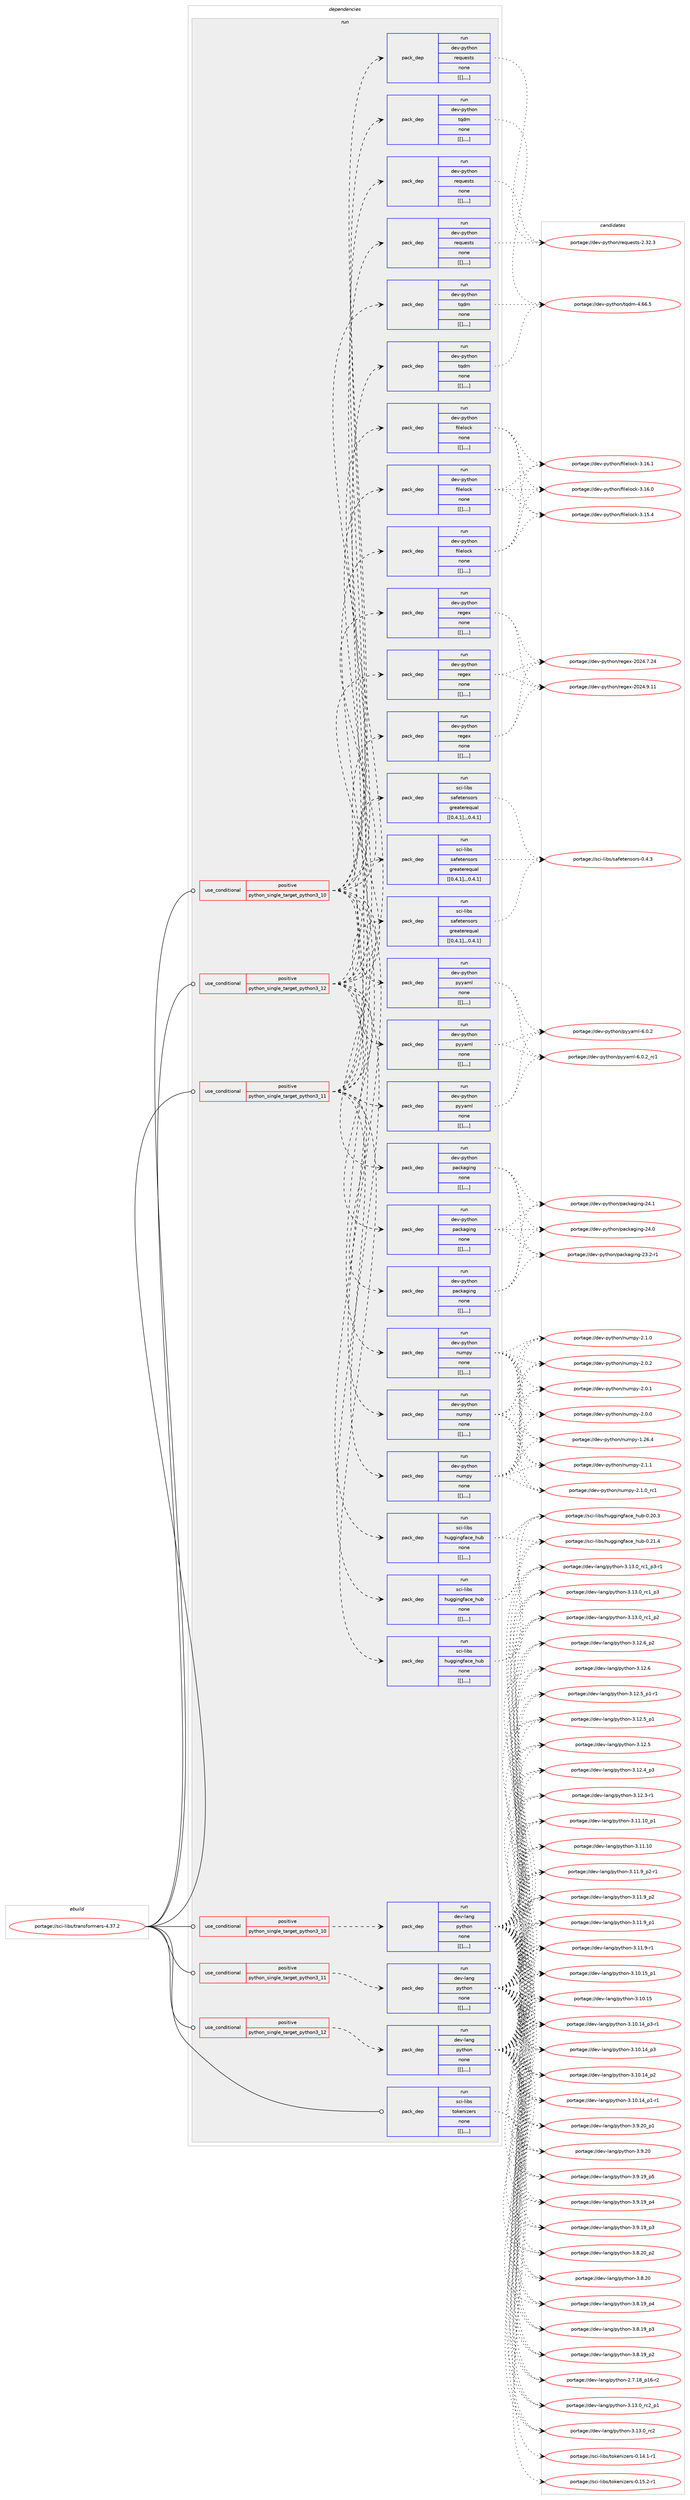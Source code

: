 digraph prolog {

# *************
# Graph options
# *************

newrank=true;
concentrate=true;
compound=true;
graph [rankdir=LR,fontname=Helvetica,fontsize=10,ranksep=1.5];#, ranksep=2.5, nodesep=0.2];
edge  [arrowhead=vee];
node  [fontname=Helvetica,fontsize=10];

# **********
# The ebuild
# **********

subgraph cluster_leftcol {
color=gray;
label=<<i>ebuild</i>>;
id [label="portage://sci-libs/transformers-4.37.2", color=red, width=4, href="../sci-libs/transformers-4.37.2.svg"];
}

# ****************
# The dependencies
# ****************

subgraph cluster_midcol {
color=gray;
label=<<i>dependencies</i>>;
subgraph cluster_compile {
fillcolor="#eeeeee";
style=filled;
label=<<i>compile</i>>;
}
subgraph cluster_compileandrun {
fillcolor="#eeeeee";
style=filled;
label=<<i>compile and run</i>>;
}
subgraph cluster_run {
fillcolor="#eeeeee";
style=filled;
label=<<i>run</i>>;
subgraph cond111284 {
dependency415852 [label=<<TABLE BORDER="0" CELLBORDER="1" CELLSPACING="0" CELLPADDING="4"><TR><TD ROWSPAN="3" CELLPADDING="10">use_conditional</TD></TR><TR><TD>positive</TD></TR><TR><TD>python_single_target_python3_10</TD></TR></TABLE>>, shape=none, color=red];
subgraph pack301675 {
dependency415853 [label=<<TABLE BORDER="0" CELLBORDER="1" CELLSPACING="0" CELLPADDING="4" WIDTH="220"><TR><TD ROWSPAN="6" CELLPADDING="30">pack_dep</TD></TR><TR><TD WIDTH="110">run</TD></TR><TR><TD>dev-lang</TD></TR><TR><TD>python</TD></TR><TR><TD>none</TD></TR><TR><TD>[[],,,,]</TD></TR></TABLE>>, shape=none, color=blue];
}
dependency415852:e -> dependency415853:w [weight=20,style="dashed",arrowhead="vee"];
}
id:e -> dependency415852:w [weight=20,style="solid",arrowhead="odot"];
subgraph cond111285 {
dependency415854 [label=<<TABLE BORDER="0" CELLBORDER="1" CELLSPACING="0" CELLPADDING="4"><TR><TD ROWSPAN="3" CELLPADDING="10">use_conditional</TD></TR><TR><TD>positive</TD></TR><TR><TD>python_single_target_python3_10</TD></TR></TABLE>>, shape=none, color=red];
subgraph pack301676 {
dependency415855 [label=<<TABLE BORDER="0" CELLBORDER="1" CELLSPACING="0" CELLPADDING="4" WIDTH="220"><TR><TD ROWSPAN="6" CELLPADDING="30">pack_dep</TD></TR><TR><TD WIDTH="110">run</TD></TR><TR><TD>dev-python</TD></TR><TR><TD>filelock</TD></TR><TR><TD>none</TD></TR><TR><TD>[[],,,,]</TD></TR></TABLE>>, shape=none, color=blue];
}
dependency415854:e -> dependency415855:w [weight=20,style="dashed",arrowhead="vee"];
subgraph pack301677 {
dependency415856 [label=<<TABLE BORDER="0" CELLBORDER="1" CELLSPACING="0" CELLPADDING="4" WIDTH="220"><TR><TD ROWSPAN="6" CELLPADDING="30">pack_dep</TD></TR><TR><TD WIDTH="110">run</TD></TR><TR><TD>dev-python</TD></TR><TR><TD>numpy</TD></TR><TR><TD>none</TD></TR><TR><TD>[[],,,,]</TD></TR></TABLE>>, shape=none, color=blue];
}
dependency415854:e -> dependency415856:w [weight=20,style="dashed",arrowhead="vee"];
subgraph pack301678 {
dependency415857 [label=<<TABLE BORDER="0" CELLBORDER="1" CELLSPACING="0" CELLPADDING="4" WIDTH="220"><TR><TD ROWSPAN="6" CELLPADDING="30">pack_dep</TD></TR><TR><TD WIDTH="110">run</TD></TR><TR><TD>dev-python</TD></TR><TR><TD>packaging</TD></TR><TR><TD>none</TD></TR><TR><TD>[[],,,,]</TD></TR></TABLE>>, shape=none, color=blue];
}
dependency415854:e -> dependency415857:w [weight=20,style="dashed",arrowhead="vee"];
subgraph pack301679 {
dependency415858 [label=<<TABLE BORDER="0" CELLBORDER="1" CELLSPACING="0" CELLPADDING="4" WIDTH="220"><TR><TD ROWSPAN="6" CELLPADDING="30">pack_dep</TD></TR><TR><TD WIDTH="110">run</TD></TR><TR><TD>dev-python</TD></TR><TR><TD>pyyaml</TD></TR><TR><TD>none</TD></TR><TR><TD>[[],,,,]</TD></TR></TABLE>>, shape=none, color=blue];
}
dependency415854:e -> dependency415858:w [weight=20,style="dashed",arrowhead="vee"];
subgraph pack301680 {
dependency415859 [label=<<TABLE BORDER="0" CELLBORDER="1" CELLSPACING="0" CELLPADDING="4" WIDTH="220"><TR><TD ROWSPAN="6" CELLPADDING="30">pack_dep</TD></TR><TR><TD WIDTH="110">run</TD></TR><TR><TD>dev-python</TD></TR><TR><TD>regex</TD></TR><TR><TD>none</TD></TR><TR><TD>[[],,,,]</TD></TR></TABLE>>, shape=none, color=blue];
}
dependency415854:e -> dependency415859:w [weight=20,style="dashed",arrowhead="vee"];
subgraph pack301681 {
dependency415860 [label=<<TABLE BORDER="0" CELLBORDER="1" CELLSPACING="0" CELLPADDING="4" WIDTH="220"><TR><TD ROWSPAN="6" CELLPADDING="30">pack_dep</TD></TR><TR><TD WIDTH="110">run</TD></TR><TR><TD>dev-python</TD></TR><TR><TD>requests</TD></TR><TR><TD>none</TD></TR><TR><TD>[[],,,,]</TD></TR></TABLE>>, shape=none, color=blue];
}
dependency415854:e -> dependency415860:w [weight=20,style="dashed",arrowhead="vee"];
subgraph pack301682 {
dependency415861 [label=<<TABLE BORDER="0" CELLBORDER="1" CELLSPACING="0" CELLPADDING="4" WIDTH="220"><TR><TD ROWSPAN="6" CELLPADDING="30">pack_dep</TD></TR><TR><TD WIDTH="110">run</TD></TR><TR><TD>dev-python</TD></TR><TR><TD>tqdm</TD></TR><TR><TD>none</TD></TR><TR><TD>[[],,,,]</TD></TR></TABLE>>, shape=none, color=blue];
}
dependency415854:e -> dependency415861:w [weight=20,style="dashed",arrowhead="vee"];
subgraph pack301683 {
dependency415862 [label=<<TABLE BORDER="0" CELLBORDER="1" CELLSPACING="0" CELLPADDING="4" WIDTH="220"><TR><TD ROWSPAN="6" CELLPADDING="30">pack_dep</TD></TR><TR><TD WIDTH="110">run</TD></TR><TR><TD>sci-libs</TD></TR><TR><TD>huggingface_hub</TD></TR><TR><TD>none</TD></TR><TR><TD>[[],,,,]</TD></TR></TABLE>>, shape=none, color=blue];
}
dependency415854:e -> dependency415862:w [weight=20,style="dashed",arrowhead="vee"];
subgraph pack301684 {
dependency415863 [label=<<TABLE BORDER="0" CELLBORDER="1" CELLSPACING="0" CELLPADDING="4" WIDTH="220"><TR><TD ROWSPAN="6" CELLPADDING="30">pack_dep</TD></TR><TR><TD WIDTH="110">run</TD></TR><TR><TD>sci-libs</TD></TR><TR><TD>safetensors</TD></TR><TR><TD>greaterequal</TD></TR><TR><TD>[[0,4,1],,,0.4.1]</TD></TR></TABLE>>, shape=none, color=blue];
}
dependency415854:e -> dependency415863:w [weight=20,style="dashed",arrowhead="vee"];
}
id:e -> dependency415854:w [weight=20,style="solid",arrowhead="odot"];
subgraph cond111286 {
dependency415864 [label=<<TABLE BORDER="0" CELLBORDER="1" CELLSPACING="0" CELLPADDING="4"><TR><TD ROWSPAN="3" CELLPADDING="10">use_conditional</TD></TR><TR><TD>positive</TD></TR><TR><TD>python_single_target_python3_11</TD></TR></TABLE>>, shape=none, color=red];
subgraph pack301685 {
dependency415865 [label=<<TABLE BORDER="0" CELLBORDER="1" CELLSPACING="0" CELLPADDING="4" WIDTH="220"><TR><TD ROWSPAN="6" CELLPADDING="30">pack_dep</TD></TR><TR><TD WIDTH="110">run</TD></TR><TR><TD>dev-lang</TD></TR><TR><TD>python</TD></TR><TR><TD>none</TD></TR><TR><TD>[[],,,,]</TD></TR></TABLE>>, shape=none, color=blue];
}
dependency415864:e -> dependency415865:w [weight=20,style="dashed",arrowhead="vee"];
}
id:e -> dependency415864:w [weight=20,style="solid",arrowhead="odot"];
subgraph cond111287 {
dependency415866 [label=<<TABLE BORDER="0" CELLBORDER="1" CELLSPACING="0" CELLPADDING="4"><TR><TD ROWSPAN="3" CELLPADDING="10">use_conditional</TD></TR><TR><TD>positive</TD></TR><TR><TD>python_single_target_python3_11</TD></TR></TABLE>>, shape=none, color=red];
subgraph pack301686 {
dependency415867 [label=<<TABLE BORDER="0" CELLBORDER="1" CELLSPACING="0" CELLPADDING="4" WIDTH="220"><TR><TD ROWSPAN="6" CELLPADDING="30">pack_dep</TD></TR><TR><TD WIDTH="110">run</TD></TR><TR><TD>dev-python</TD></TR><TR><TD>filelock</TD></TR><TR><TD>none</TD></TR><TR><TD>[[],,,,]</TD></TR></TABLE>>, shape=none, color=blue];
}
dependency415866:e -> dependency415867:w [weight=20,style="dashed",arrowhead="vee"];
subgraph pack301687 {
dependency415868 [label=<<TABLE BORDER="0" CELLBORDER="1" CELLSPACING="0" CELLPADDING="4" WIDTH="220"><TR><TD ROWSPAN="6" CELLPADDING="30">pack_dep</TD></TR><TR><TD WIDTH="110">run</TD></TR><TR><TD>dev-python</TD></TR><TR><TD>numpy</TD></TR><TR><TD>none</TD></TR><TR><TD>[[],,,,]</TD></TR></TABLE>>, shape=none, color=blue];
}
dependency415866:e -> dependency415868:w [weight=20,style="dashed",arrowhead="vee"];
subgraph pack301688 {
dependency415869 [label=<<TABLE BORDER="0" CELLBORDER="1" CELLSPACING="0" CELLPADDING="4" WIDTH="220"><TR><TD ROWSPAN="6" CELLPADDING="30">pack_dep</TD></TR><TR><TD WIDTH="110">run</TD></TR><TR><TD>dev-python</TD></TR><TR><TD>packaging</TD></TR><TR><TD>none</TD></TR><TR><TD>[[],,,,]</TD></TR></TABLE>>, shape=none, color=blue];
}
dependency415866:e -> dependency415869:w [weight=20,style="dashed",arrowhead="vee"];
subgraph pack301689 {
dependency415870 [label=<<TABLE BORDER="0" CELLBORDER="1" CELLSPACING="0" CELLPADDING="4" WIDTH="220"><TR><TD ROWSPAN="6" CELLPADDING="30">pack_dep</TD></TR><TR><TD WIDTH="110">run</TD></TR><TR><TD>dev-python</TD></TR><TR><TD>pyyaml</TD></TR><TR><TD>none</TD></TR><TR><TD>[[],,,,]</TD></TR></TABLE>>, shape=none, color=blue];
}
dependency415866:e -> dependency415870:w [weight=20,style="dashed",arrowhead="vee"];
subgraph pack301690 {
dependency415871 [label=<<TABLE BORDER="0" CELLBORDER="1" CELLSPACING="0" CELLPADDING="4" WIDTH="220"><TR><TD ROWSPAN="6" CELLPADDING="30">pack_dep</TD></TR><TR><TD WIDTH="110">run</TD></TR><TR><TD>dev-python</TD></TR><TR><TD>regex</TD></TR><TR><TD>none</TD></TR><TR><TD>[[],,,,]</TD></TR></TABLE>>, shape=none, color=blue];
}
dependency415866:e -> dependency415871:w [weight=20,style="dashed",arrowhead="vee"];
subgraph pack301691 {
dependency415872 [label=<<TABLE BORDER="0" CELLBORDER="1" CELLSPACING="0" CELLPADDING="4" WIDTH="220"><TR><TD ROWSPAN="6" CELLPADDING="30">pack_dep</TD></TR><TR><TD WIDTH="110">run</TD></TR><TR><TD>dev-python</TD></TR><TR><TD>requests</TD></TR><TR><TD>none</TD></TR><TR><TD>[[],,,,]</TD></TR></TABLE>>, shape=none, color=blue];
}
dependency415866:e -> dependency415872:w [weight=20,style="dashed",arrowhead="vee"];
subgraph pack301692 {
dependency415873 [label=<<TABLE BORDER="0" CELLBORDER="1" CELLSPACING="0" CELLPADDING="4" WIDTH="220"><TR><TD ROWSPAN="6" CELLPADDING="30">pack_dep</TD></TR><TR><TD WIDTH="110">run</TD></TR><TR><TD>dev-python</TD></TR><TR><TD>tqdm</TD></TR><TR><TD>none</TD></TR><TR><TD>[[],,,,]</TD></TR></TABLE>>, shape=none, color=blue];
}
dependency415866:e -> dependency415873:w [weight=20,style="dashed",arrowhead="vee"];
subgraph pack301693 {
dependency415874 [label=<<TABLE BORDER="0" CELLBORDER="1" CELLSPACING="0" CELLPADDING="4" WIDTH="220"><TR><TD ROWSPAN="6" CELLPADDING="30">pack_dep</TD></TR><TR><TD WIDTH="110">run</TD></TR><TR><TD>sci-libs</TD></TR><TR><TD>huggingface_hub</TD></TR><TR><TD>none</TD></TR><TR><TD>[[],,,,]</TD></TR></TABLE>>, shape=none, color=blue];
}
dependency415866:e -> dependency415874:w [weight=20,style="dashed",arrowhead="vee"];
subgraph pack301694 {
dependency415875 [label=<<TABLE BORDER="0" CELLBORDER="1" CELLSPACING="0" CELLPADDING="4" WIDTH="220"><TR><TD ROWSPAN="6" CELLPADDING="30">pack_dep</TD></TR><TR><TD WIDTH="110">run</TD></TR><TR><TD>sci-libs</TD></TR><TR><TD>safetensors</TD></TR><TR><TD>greaterequal</TD></TR><TR><TD>[[0,4,1],,,0.4.1]</TD></TR></TABLE>>, shape=none, color=blue];
}
dependency415866:e -> dependency415875:w [weight=20,style="dashed",arrowhead="vee"];
}
id:e -> dependency415866:w [weight=20,style="solid",arrowhead="odot"];
subgraph cond111288 {
dependency415876 [label=<<TABLE BORDER="0" CELLBORDER="1" CELLSPACING="0" CELLPADDING="4"><TR><TD ROWSPAN="3" CELLPADDING="10">use_conditional</TD></TR><TR><TD>positive</TD></TR><TR><TD>python_single_target_python3_12</TD></TR></TABLE>>, shape=none, color=red];
subgraph pack301695 {
dependency415877 [label=<<TABLE BORDER="0" CELLBORDER="1" CELLSPACING="0" CELLPADDING="4" WIDTH="220"><TR><TD ROWSPAN="6" CELLPADDING="30">pack_dep</TD></TR><TR><TD WIDTH="110">run</TD></TR><TR><TD>dev-lang</TD></TR><TR><TD>python</TD></TR><TR><TD>none</TD></TR><TR><TD>[[],,,,]</TD></TR></TABLE>>, shape=none, color=blue];
}
dependency415876:e -> dependency415877:w [weight=20,style="dashed",arrowhead="vee"];
}
id:e -> dependency415876:w [weight=20,style="solid",arrowhead="odot"];
subgraph cond111289 {
dependency415878 [label=<<TABLE BORDER="0" CELLBORDER="1" CELLSPACING="0" CELLPADDING="4"><TR><TD ROWSPAN="3" CELLPADDING="10">use_conditional</TD></TR><TR><TD>positive</TD></TR><TR><TD>python_single_target_python3_12</TD></TR></TABLE>>, shape=none, color=red];
subgraph pack301696 {
dependency415879 [label=<<TABLE BORDER="0" CELLBORDER="1" CELLSPACING="0" CELLPADDING="4" WIDTH="220"><TR><TD ROWSPAN="6" CELLPADDING="30">pack_dep</TD></TR><TR><TD WIDTH="110">run</TD></TR><TR><TD>dev-python</TD></TR><TR><TD>filelock</TD></TR><TR><TD>none</TD></TR><TR><TD>[[],,,,]</TD></TR></TABLE>>, shape=none, color=blue];
}
dependency415878:e -> dependency415879:w [weight=20,style="dashed",arrowhead="vee"];
subgraph pack301697 {
dependency415880 [label=<<TABLE BORDER="0" CELLBORDER="1" CELLSPACING="0" CELLPADDING="4" WIDTH="220"><TR><TD ROWSPAN="6" CELLPADDING="30">pack_dep</TD></TR><TR><TD WIDTH="110">run</TD></TR><TR><TD>dev-python</TD></TR><TR><TD>numpy</TD></TR><TR><TD>none</TD></TR><TR><TD>[[],,,,]</TD></TR></TABLE>>, shape=none, color=blue];
}
dependency415878:e -> dependency415880:w [weight=20,style="dashed",arrowhead="vee"];
subgraph pack301698 {
dependency415881 [label=<<TABLE BORDER="0" CELLBORDER="1" CELLSPACING="0" CELLPADDING="4" WIDTH="220"><TR><TD ROWSPAN="6" CELLPADDING="30">pack_dep</TD></TR><TR><TD WIDTH="110">run</TD></TR><TR><TD>dev-python</TD></TR><TR><TD>packaging</TD></TR><TR><TD>none</TD></TR><TR><TD>[[],,,,]</TD></TR></TABLE>>, shape=none, color=blue];
}
dependency415878:e -> dependency415881:w [weight=20,style="dashed",arrowhead="vee"];
subgraph pack301699 {
dependency415882 [label=<<TABLE BORDER="0" CELLBORDER="1" CELLSPACING="0" CELLPADDING="4" WIDTH="220"><TR><TD ROWSPAN="6" CELLPADDING="30">pack_dep</TD></TR><TR><TD WIDTH="110">run</TD></TR><TR><TD>dev-python</TD></TR><TR><TD>pyyaml</TD></TR><TR><TD>none</TD></TR><TR><TD>[[],,,,]</TD></TR></TABLE>>, shape=none, color=blue];
}
dependency415878:e -> dependency415882:w [weight=20,style="dashed",arrowhead="vee"];
subgraph pack301700 {
dependency415883 [label=<<TABLE BORDER="0" CELLBORDER="1" CELLSPACING="0" CELLPADDING="4" WIDTH="220"><TR><TD ROWSPAN="6" CELLPADDING="30">pack_dep</TD></TR><TR><TD WIDTH="110">run</TD></TR><TR><TD>dev-python</TD></TR><TR><TD>regex</TD></TR><TR><TD>none</TD></TR><TR><TD>[[],,,,]</TD></TR></TABLE>>, shape=none, color=blue];
}
dependency415878:e -> dependency415883:w [weight=20,style="dashed",arrowhead="vee"];
subgraph pack301701 {
dependency415884 [label=<<TABLE BORDER="0" CELLBORDER="1" CELLSPACING="0" CELLPADDING="4" WIDTH="220"><TR><TD ROWSPAN="6" CELLPADDING="30">pack_dep</TD></TR><TR><TD WIDTH="110">run</TD></TR><TR><TD>dev-python</TD></TR><TR><TD>requests</TD></TR><TR><TD>none</TD></TR><TR><TD>[[],,,,]</TD></TR></TABLE>>, shape=none, color=blue];
}
dependency415878:e -> dependency415884:w [weight=20,style="dashed",arrowhead="vee"];
subgraph pack301702 {
dependency415885 [label=<<TABLE BORDER="0" CELLBORDER="1" CELLSPACING="0" CELLPADDING="4" WIDTH="220"><TR><TD ROWSPAN="6" CELLPADDING="30">pack_dep</TD></TR><TR><TD WIDTH="110">run</TD></TR><TR><TD>dev-python</TD></TR><TR><TD>tqdm</TD></TR><TR><TD>none</TD></TR><TR><TD>[[],,,,]</TD></TR></TABLE>>, shape=none, color=blue];
}
dependency415878:e -> dependency415885:w [weight=20,style="dashed",arrowhead="vee"];
subgraph pack301703 {
dependency415886 [label=<<TABLE BORDER="0" CELLBORDER="1" CELLSPACING="0" CELLPADDING="4" WIDTH="220"><TR><TD ROWSPAN="6" CELLPADDING="30">pack_dep</TD></TR><TR><TD WIDTH="110">run</TD></TR><TR><TD>sci-libs</TD></TR><TR><TD>huggingface_hub</TD></TR><TR><TD>none</TD></TR><TR><TD>[[],,,,]</TD></TR></TABLE>>, shape=none, color=blue];
}
dependency415878:e -> dependency415886:w [weight=20,style="dashed",arrowhead="vee"];
subgraph pack301704 {
dependency415887 [label=<<TABLE BORDER="0" CELLBORDER="1" CELLSPACING="0" CELLPADDING="4" WIDTH="220"><TR><TD ROWSPAN="6" CELLPADDING="30">pack_dep</TD></TR><TR><TD WIDTH="110">run</TD></TR><TR><TD>sci-libs</TD></TR><TR><TD>safetensors</TD></TR><TR><TD>greaterequal</TD></TR><TR><TD>[[0,4,1],,,0.4.1]</TD></TR></TABLE>>, shape=none, color=blue];
}
dependency415878:e -> dependency415887:w [weight=20,style="dashed",arrowhead="vee"];
}
id:e -> dependency415878:w [weight=20,style="solid",arrowhead="odot"];
subgraph pack301705 {
dependency415888 [label=<<TABLE BORDER="0" CELLBORDER="1" CELLSPACING="0" CELLPADDING="4" WIDTH="220"><TR><TD ROWSPAN="6" CELLPADDING="30">pack_dep</TD></TR><TR><TD WIDTH="110">run</TD></TR><TR><TD>sci-libs</TD></TR><TR><TD>tokenizers</TD></TR><TR><TD>none</TD></TR><TR><TD>[[],,,,]</TD></TR></TABLE>>, shape=none, color=blue];
}
id:e -> dependency415888:w [weight=20,style="solid",arrowhead="odot"];
}
}

# **************
# The candidates
# **************

subgraph cluster_choices {
rank=same;
color=gray;
label=<<i>candidates</i>>;

subgraph choice301675 {
color=black;
nodesep=1;
choice100101118451089711010347112121116104111110455146495146489511499509511249 [label="portage://dev-lang/python-3.13.0_rc2_p1", color=red, width=4,href="../dev-lang/python-3.13.0_rc2_p1.svg"];
choice10010111845108971101034711212111610411111045514649514648951149950 [label="portage://dev-lang/python-3.13.0_rc2", color=red, width=4,href="../dev-lang/python-3.13.0_rc2.svg"];
choice1001011184510897110103471121211161041111104551464951464895114994995112514511449 [label="portage://dev-lang/python-3.13.0_rc1_p3-r1", color=red, width=4,href="../dev-lang/python-3.13.0_rc1_p3-r1.svg"];
choice100101118451089711010347112121116104111110455146495146489511499499511251 [label="portage://dev-lang/python-3.13.0_rc1_p3", color=red, width=4,href="../dev-lang/python-3.13.0_rc1_p3.svg"];
choice100101118451089711010347112121116104111110455146495146489511499499511250 [label="portage://dev-lang/python-3.13.0_rc1_p2", color=red, width=4,href="../dev-lang/python-3.13.0_rc1_p2.svg"];
choice100101118451089711010347112121116104111110455146495046549511250 [label="portage://dev-lang/python-3.12.6_p2", color=red, width=4,href="../dev-lang/python-3.12.6_p2.svg"];
choice10010111845108971101034711212111610411111045514649504654 [label="portage://dev-lang/python-3.12.6", color=red, width=4,href="../dev-lang/python-3.12.6.svg"];
choice1001011184510897110103471121211161041111104551464950465395112494511449 [label="portage://dev-lang/python-3.12.5_p1-r1", color=red, width=4,href="../dev-lang/python-3.12.5_p1-r1.svg"];
choice100101118451089711010347112121116104111110455146495046539511249 [label="portage://dev-lang/python-3.12.5_p1", color=red, width=4,href="../dev-lang/python-3.12.5_p1.svg"];
choice10010111845108971101034711212111610411111045514649504653 [label="portage://dev-lang/python-3.12.5", color=red, width=4,href="../dev-lang/python-3.12.5.svg"];
choice100101118451089711010347112121116104111110455146495046529511251 [label="portage://dev-lang/python-3.12.4_p3", color=red, width=4,href="../dev-lang/python-3.12.4_p3.svg"];
choice100101118451089711010347112121116104111110455146495046514511449 [label="portage://dev-lang/python-3.12.3-r1", color=red, width=4,href="../dev-lang/python-3.12.3-r1.svg"];
choice10010111845108971101034711212111610411111045514649494649489511249 [label="portage://dev-lang/python-3.11.10_p1", color=red, width=4,href="../dev-lang/python-3.11.10_p1.svg"];
choice1001011184510897110103471121211161041111104551464949464948 [label="portage://dev-lang/python-3.11.10", color=red, width=4,href="../dev-lang/python-3.11.10.svg"];
choice1001011184510897110103471121211161041111104551464949465795112504511449 [label="portage://dev-lang/python-3.11.9_p2-r1", color=red, width=4,href="../dev-lang/python-3.11.9_p2-r1.svg"];
choice100101118451089711010347112121116104111110455146494946579511250 [label="portage://dev-lang/python-3.11.9_p2", color=red, width=4,href="../dev-lang/python-3.11.9_p2.svg"];
choice100101118451089711010347112121116104111110455146494946579511249 [label="portage://dev-lang/python-3.11.9_p1", color=red, width=4,href="../dev-lang/python-3.11.9_p1.svg"];
choice100101118451089711010347112121116104111110455146494946574511449 [label="portage://dev-lang/python-3.11.9-r1", color=red, width=4,href="../dev-lang/python-3.11.9-r1.svg"];
choice10010111845108971101034711212111610411111045514649484649539511249 [label="portage://dev-lang/python-3.10.15_p1", color=red, width=4,href="../dev-lang/python-3.10.15_p1.svg"];
choice1001011184510897110103471121211161041111104551464948464953 [label="portage://dev-lang/python-3.10.15", color=red, width=4,href="../dev-lang/python-3.10.15.svg"];
choice100101118451089711010347112121116104111110455146494846495295112514511449 [label="portage://dev-lang/python-3.10.14_p3-r1", color=red, width=4,href="../dev-lang/python-3.10.14_p3-r1.svg"];
choice10010111845108971101034711212111610411111045514649484649529511251 [label="portage://dev-lang/python-3.10.14_p3", color=red, width=4,href="../dev-lang/python-3.10.14_p3.svg"];
choice10010111845108971101034711212111610411111045514649484649529511250 [label="portage://dev-lang/python-3.10.14_p2", color=red, width=4,href="../dev-lang/python-3.10.14_p2.svg"];
choice100101118451089711010347112121116104111110455146494846495295112494511449 [label="portage://dev-lang/python-3.10.14_p1-r1", color=red, width=4,href="../dev-lang/python-3.10.14_p1-r1.svg"];
choice100101118451089711010347112121116104111110455146574650489511249 [label="portage://dev-lang/python-3.9.20_p1", color=red, width=4,href="../dev-lang/python-3.9.20_p1.svg"];
choice10010111845108971101034711212111610411111045514657465048 [label="portage://dev-lang/python-3.9.20", color=red, width=4,href="../dev-lang/python-3.9.20.svg"];
choice100101118451089711010347112121116104111110455146574649579511253 [label="portage://dev-lang/python-3.9.19_p5", color=red, width=4,href="../dev-lang/python-3.9.19_p5.svg"];
choice100101118451089711010347112121116104111110455146574649579511252 [label="portage://dev-lang/python-3.9.19_p4", color=red, width=4,href="../dev-lang/python-3.9.19_p4.svg"];
choice100101118451089711010347112121116104111110455146574649579511251 [label="portage://dev-lang/python-3.9.19_p3", color=red, width=4,href="../dev-lang/python-3.9.19_p3.svg"];
choice100101118451089711010347112121116104111110455146564650489511250 [label="portage://dev-lang/python-3.8.20_p2", color=red, width=4,href="../dev-lang/python-3.8.20_p2.svg"];
choice10010111845108971101034711212111610411111045514656465048 [label="portage://dev-lang/python-3.8.20", color=red, width=4,href="../dev-lang/python-3.8.20.svg"];
choice100101118451089711010347112121116104111110455146564649579511252 [label="portage://dev-lang/python-3.8.19_p4", color=red, width=4,href="../dev-lang/python-3.8.19_p4.svg"];
choice100101118451089711010347112121116104111110455146564649579511251 [label="portage://dev-lang/python-3.8.19_p3", color=red, width=4,href="../dev-lang/python-3.8.19_p3.svg"];
choice100101118451089711010347112121116104111110455146564649579511250 [label="portage://dev-lang/python-3.8.19_p2", color=red, width=4,href="../dev-lang/python-3.8.19_p2.svg"];
choice100101118451089711010347112121116104111110455046554649569511249544511450 [label="portage://dev-lang/python-2.7.18_p16-r2", color=red, width=4,href="../dev-lang/python-2.7.18_p16-r2.svg"];
dependency415853:e -> choice100101118451089711010347112121116104111110455146495146489511499509511249:w [style=dotted,weight="100"];
dependency415853:e -> choice10010111845108971101034711212111610411111045514649514648951149950:w [style=dotted,weight="100"];
dependency415853:e -> choice1001011184510897110103471121211161041111104551464951464895114994995112514511449:w [style=dotted,weight="100"];
dependency415853:e -> choice100101118451089711010347112121116104111110455146495146489511499499511251:w [style=dotted,weight="100"];
dependency415853:e -> choice100101118451089711010347112121116104111110455146495146489511499499511250:w [style=dotted,weight="100"];
dependency415853:e -> choice100101118451089711010347112121116104111110455146495046549511250:w [style=dotted,weight="100"];
dependency415853:e -> choice10010111845108971101034711212111610411111045514649504654:w [style=dotted,weight="100"];
dependency415853:e -> choice1001011184510897110103471121211161041111104551464950465395112494511449:w [style=dotted,weight="100"];
dependency415853:e -> choice100101118451089711010347112121116104111110455146495046539511249:w [style=dotted,weight="100"];
dependency415853:e -> choice10010111845108971101034711212111610411111045514649504653:w [style=dotted,weight="100"];
dependency415853:e -> choice100101118451089711010347112121116104111110455146495046529511251:w [style=dotted,weight="100"];
dependency415853:e -> choice100101118451089711010347112121116104111110455146495046514511449:w [style=dotted,weight="100"];
dependency415853:e -> choice10010111845108971101034711212111610411111045514649494649489511249:w [style=dotted,weight="100"];
dependency415853:e -> choice1001011184510897110103471121211161041111104551464949464948:w [style=dotted,weight="100"];
dependency415853:e -> choice1001011184510897110103471121211161041111104551464949465795112504511449:w [style=dotted,weight="100"];
dependency415853:e -> choice100101118451089711010347112121116104111110455146494946579511250:w [style=dotted,weight="100"];
dependency415853:e -> choice100101118451089711010347112121116104111110455146494946579511249:w [style=dotted,weight="100"];
dependency415853:e -> choice100101118451089711010347112121116104111110455146494946574511449:w [style=dotted,weight="100"];
dependency415853:e -> choice10010111845108971101034711212111610411111045514649484649539511249:w [style=dotted,weight="100"];
dependency415853:e -> choice1001011184510897110103471121211161041111104551464948464953:w [style=dotted,weight="100"];
dependency415853:e -> choice100101118451089711010347112121116104111110455146494846495295112514511449:w [style=dotted,weight="100"];
dependency415853:e -> choice10010111845108971101034711212111610411111045514649484649529511251:w [style=dotted,weight="100"];
dependency415853:e -> choice10010111845108971101034711212111610411111045514649484649529511250:w [style=dotted,weight="100"];
dependency415853:e -> choice100101118451089711010347112121116104111110455146494846495295112494511449:w [style=dotted,weight="100"];
dependency415853:e -> choice100101118451089711010347112121116104111110455146574650489511249:w [style=dotted,weight="100"];
dependency415853:e -> choice10010111845108971101034711212111610411111045514657465048:w [style=dotted,weight="100"];
dependency415853:e -> choice100101118451089711010347112121116104111110455146574649579511253:w [style=dotted,weight="100"];
dependency415853:e -> choice100101118451089711010347112121116104111110455146574649579511252:w [style=dotted,weight="100"];
dependency415853:e -> choice100101118451089711010347112121116104111110455146574649579511251:w [style=dotted,weight="100"];
dependency415853:e -> choice100101118451089711010347112121116104111110455146564650489511250:w [style=dotted,weight="100"];
dependency415853:e -> choice10010111845108971101034711212111610411111045514656465048:w [style=dotted,weight="100"];
dependency415853:e -> choice100101118451089711010347112121116104111110455146564649579511252:w [style=dotted,weight="100"];
dependency415853:e -> choice100101118451089711010347112121116104111110455146564649579511251:w [style=dotted,weight="100"];
dependency415853:e -> choice100101118451089711010347112121116104111110455146564649579511250:w [style=dotted,weight="100"];
dependency415853:e -> choice100101118451089711010347112121116104111110455046554649569511249544511450:w [style=dotted,weight="100"];
}
subgraph choice301676 {
color=black;
nodesep=1;
choice10010111845112121116104111110471021051081011081119910745514649544649 [label="portage://dev-python/filelock-3.16.1", color=red, width=4,href="../dev-python/filelock-3.16.1.svg"];
choice10010111845112121116104111110471021051081011081119910745514649544648 [label="portage://dev-python/filelock-3.16.0", color=red, width=4,href="../dev-python/filelock-3.16.0.svg"];
choice10010111845112121116104111110471021051081011081119910745514649534652 [label="portage://dev-python/filelock-3.15.4", color=red, width=4,href="../dev-python/filelock-3.15.4.svg"];
dependency415855:e -> choice10010111845112121116104111110471021051081011081119910745514649544649:w [style=dotted,weight="100"];
dependency415855:e -> choice10010111845112121116104111110471021051081011081119910745514649544648:w [style=dotted,weight="100"];
dependency415855:e -> choice10010111845112121116104111110471021051081011081119910745514649534652:w [style=dotted,weight="100"];
}
subgraph choice301677 {
color=black;
nodesep=1;
choice1001011184511212111610411111047110117109112121455046494649 [label="portage://dev-python/numpy-2.1.1", color=red, width=4,href="../dev-python/numpy-2.1.1.svg"];
choice1001011184511212111610411111047110117109112121455046494648951149949 [label="portage://dev-python/numpy-2.1.0_rc1", color=red, width=4,href="../dev-python/numpy-2.1.0_rc1.svg"];
choice1001011184511212111610411111047110117109112121455046494648 [label="portage://dev-python/numpy-2.1.0", color=red, width=4,href="../dev-python/numpy-2.1.0.svg"];
choice1001011184511212111610411111047110117109112121455046484650 [label="portage://dev-python/numpy-2.0.2", color=red, width=4,href="../dev-python/numpy-2.0.2.svg"];
choice1001011184511212111610411111047110117109112121455046484649 [label="portage://dev-python/numpy-2.0.1", color=red, width=4,href="../dev-python/numpy-2.0.1.svg"];
choice1001011184511212111610411111047110117109112121455046484648 [label="portage://dev-python/numpy-2.0.0", color=red, width=4,href="../dev-python/numpy-2.0.0.svg"];
choice100101118451121211161041111104711011710911212145494650544652 [label="portage://dev-python/numpy-1.26.4", color=red, width=4,href="../dev-python/numpy-1.26.4.svg"];
dependency415856:e -> choice1001011184511212111610411111047110117109112121455046494649:w [style=dotted,weight="100"];
dependency415856:e -> choice1001011184511212111610411111047110117109112121455046494648951149949:w [style=dotted,weight="100"];
dependency415856:e -> choice1001011184511212111610411111047110117109112121455046494648:w [style=dotted,weight="100"];
dependency415856:e -> choice1001011184511212111610411111047110117109112121455046484650:w [style=dotted,weight="100"];
dependency415856:e -> choice1001011184511212111610411111047110117109112121455046484649:w [style=dotted,weight="100"];
dependency415856:e -> choice1001011184511212111610411111047110117109112121455046484648:w [style=dotted,weight="100"];
dependency415856:e -> choice100101118451121211161041111104711011710911212145494650544652:w [style=dotted,weight="100"];
}
subgraph choice301678 {
color=black;
nodesep=1;
choice10010111845112121116104111110471129799107971031051101034550524649 [label="portage://dev-python/packaging-24.1", color=red, width=4,href="../dev-python/packaging-24.1.svg"];
choice10010111845112121116104111110471129799107971031051101034550524648 [label="portage://dev-python/packaging-24.0", color=red, width=4,href="../dev-python/packaging-24.0.svg"];
choice100101118451121211161041111104711297991079710310511010345505146504511449 [label="portage://dev-python/packaging-23.2-r1", color=red, width=4,href="../dev-python/packaging-23.2-r1.svg"];
dependency415857:e -> choice10010111845112121116104111110471129799107971031051101034550524649:w [style=dotted,weight="100"];
dependency415857:e -> choice10010111845112121116104111110471129799107971031051101034550524648:w [style=dotted,weight="100"];
dependency415857:e -> choice100101118451121211161041111104711297991079710310511010345505146504511449:w [style=dotted,weight="100"];
}
subgraph choice301679 {
color=black;
nodesep=1;
choice100101118451121211161041111104711212112197109108455446484650951149949 [label="portage://dev-python/pyyaml-6.0.2_rc1", color=red, width=4,href="../dev-python/pyyaml-6.0.2_rc1.svg"];
choice100101118451121211161041111104711212112197109108455446484650 [label="portage://dev-python/pyyaml-6.0.2", color=red, width=4,href="../dev-python/pyyaml-6.0.2.svg"];
dependency415858:e -> choice100101118451121211161041111104711212112197109108455446484650951149949:w [style=dotted,weight="100"];
dependency415858:e -> choice100101118451121211161041111104711212112197109108455446484650:w [style=dotted,weight="100"];
}
subgraph choice301680 {
color=black;
nodesep=1;
choice100101118451121211161041111104711410110310112045504850524657464949 [label="portage://dev-python/regex-2024.9.11", color=red, width=4,href="../dev-python/regex-2024.9.11.svg"];
choice100101118451121211161041111104711410110310112045504850524655465052 [label="portage://dev-python/regex-2024.7.24", color=red, width=4,href="../dev-python/regex-2024.7.24.svg"];
dependency415859:e -> choice100101118451121211161041111104711410110310112045504850524657464949:w [style=dotted,weight="100"];
dependency415859:e -> choice100101118451121211161041111104711410110310112045504850524655465052:w [style=dotted,weight="100"];
}
subgraph choice301681 {
color=black;
nodesep=1;
choice100101118451121211161041111104711410111311710111511611545504651504651 [label="portage://dev-python/requests-2.32.3", color=red, width=4,href="../dev-python/requests-2.32.3.svg"];
dependency415860:e -> choice100101118451121211161041111104711410111311710111511611545504651504651:w [style=dotted,weight="100"];
}
subgraph choice301682 {
color=black;
nodesep=1;
choice100101118451121211161041111104711611310010945524654544653 [label="portage://dev-python/tqdm-4.66.5", color=red, width=4,href="../dev-python/tqdm-4.66.5.svg"];
dependency415861:e -> choice100101118451121211161041111104711611310010945524654544653:w [style=dotted,weight="100"];
}
subgraph choice301683 {
color=black;
nodesep=1;
choice115991054510810598115471041171031031051101031029799101951041179845484650494652 [label="portage://sci-libs/huggingface_hub-0.21.4", color=red, width=4,href="../sci-libs/huggingface_hub-0.21.4.svg"];
choice115991054510810598115471041171031031051101031029799101951041179845484650484651 [label="portage://sci-libs/huggingface_hub-0.20.3", color=red, width=4,href="../sci-libs/huggingface_hub-0.20.3.svg"];
dependency415862:e -> choice115991054510810598115471041171031031051101031029799101951041179845484650494652:w [style=dotted,weight="100"];
dependency415862:e -> choice115991054510810598115471041171031031051101031029799101951041179845484650484651:w [style=dotted,weight="100"];
}
subgraph choice301684 {
color=black;
nodesep=1;
choice1159910545108105981154711597102101116101110115111114115454846524651 [label="portage://sci-libs/safetensors-0.4.3", color=red, width=4,href="../sci-libs/safetensors-0.4.3.svg"];
dependency415863:e -> choice1159910545108105981154711597102101116101110115111114115454846524651:w [style=dotted,weight="100"];
}
subgraph choice301685 {
color=black;
nodesep=1;
choice100101118451089711010347112121116104111110455146495146489511499509511249 [label="portage://dev-lang/python-3.13.0_rc2_p1", color=red, width=4,href="../dev-lang/python-3.13.0_rc2_p1.svg"];
choice10010111845108971101034711212111610411111045514649514648951149950 [label="portage://dev-lang/python-3.13.0_rc2", color=red, width=4,href="../dev-lang/python-3.13.0_rc2.svg"];
choice1001011184510897110103471121211161041111104551464951464895114994995112514511449 [label="portage://dev-lang/python-3.13.0_rc1_p3-r1", color=red, width=4,href="../dev-lang/python-3.13.0_rc1_p3-r1.svg"];
choice100101118451089711010347112121116104111110455146495146489511499499511251 [label="portage://dev-lang/python-3.13.0_rc1_p3", color=red, width=4,href="../dev-lang/python-3.13.0_rc1_p3.svg"];
choice100101118451089711010347112121116104111110455146495146489511499499511250 [label="portage://dev-lang/python-3.13.0_rc1_p2", color=red, width=4,href="../dev-lang/python-3.13.0_rc1_p2.svg"];
choice100101118451089711010347112121116104111110455146495046549511250 [label="portage://dev-lang/python-3.12.6_p2", color=red, width=4,href="../dev-lang/python-3.12.6_p2.svg"];
choice10010111845108971101034711212111610411111045514649504654 [label="portage://dev-lang/python-3.12.6", color=red, width=4,href="../dev-lang/python-3.12.6.svg"];
choice1001011184510897110103471121211161041111104551464950465395112494511449 [label="portage://dev-lang/python-3.12.5_p1-r1", color=red, width=4,href="../dev-lang/python-3.12.5_p1-r1.svg"];
choice100101118451089711010347112121116104111110455146495046539511249 [label="portage://dev-lang/python-3.12.5_p1", color=red, width=4,href="../dev-lang/python-3.12.5_p1.svg"];
choice10010111845108971101034711212111610411111045514649504653 [label="portage://dev-lang/python-3.12.5", color=red, width=4,href="../dev-lang/python-3.12.5.svg"];
choice100101118451089711010347112121116104111110455146495046529511251 [label="portage://dev-lang/python-3.12.4_p3", color=red, width=4,href="../dev-lang/python-3.12.4_p3.svg"];
choice100101118451089711010347112121116104111110455146495046514511449 [label="portage://dev-lang/python-3.12.3-r1", color=red, width=4,href="../dev-lang/python-3.12.3-r1.svg"];
choice10010111845108971101034711212111610411111045514649494649489511249 [label="portage://dev-lang/python-3.11.10_p1", color=red, width=4,href="../dev-lang/python-3.11.10_p1.svg"];
choice1001011184510897110103471121211161041111104551464949464948 [label="portage://dev-lang/python-3.11.10", color=red, width=4,href="../dev-lang/python-3.11.10.svg"];
choice1001011184510897110103471121211161041111104551464949465795112504511449 [label="portage://dev-lang/python-3.11.9_p2-r1", color=red, width=4,href="../dev-lang/python-3.11.9_p2-r1.svg"];
choice100101118451089711010347112121116104111110455146494946579511250 [label="portage://dev-lang/python-3.11.9_p2", color=red, width=4,href="../dev-lang/python-3.11.9_p2.svg"];
choice100101118451089711010347112121116104111110455146494946579511249 [label="portage://dev-lang/python-3.11.9_p1", color=red, width=4,href="../dev-lang/python-3.11.9_p1.svg"];
choice100101118451089711010347112121116104111110455146494946574511449 [label="portage://dev-lang/python-3.11.9-r1", color=red, width=4,href="../dev-lang/python-3.11.9-r1.svg"];
choice10010111845108971101034711212111610411111045514649484649539511249 [label="portage://dev-lang/python-3.10.15_p1", color=red, width=4,href="../dev-lang/python-3.10.15_p1.svg"];
choice1001011184510897110103471121211161041111104551464948464953 [label="portage://dev-lang/python-3.10.15", color=red, width=4,href="../dev-lang/python-3.10.15.svg"];
choice100101118451089711010347112121116104111110455146494846495295112514511449 [label="portage://dev-lang/python-3.10.14_p3-r1", color=red, width=4,href="../dev-lang/python-3.10.14_p3-r1.svg"];
choice10010111845108971101034711212111610411111045514649484649529511251 [label="portage://dev-lang/python-3.10.14_p3", color=red, width=4,href="../dev-lang/python-3.10.14_p3.svg"];
choice10010111845108971101034711212111610411111045514649484649529511250 [label="portage://dev-lang/python-3.10.14_p2", color=red, width=4,href="../dev-lang/python-3.10.14_p2.svg"];
choice100101118451089711010347112121116104111110455146494846495295112494511449 [label="portage://dev-lang/python-3.10.14_p1-r1", color=red, width=4,href="../dev-lang/python-3.10.14_p1-r1.svg"];
choice100101118451089711010347112121116104111110455146574650489511249 [label="portage://dev-lang/python-3.9.20_p1", color=red, width=4,href="../dev-lang/python-3.9.20_p1.svg"];
choice10010111845108971101034711212111610411111045514657465048 [label="portage://dev-lang/python-3.9.20", color=red, width=4,href="../dev-lang/python-3.9.20.svg"];
choice100101118451089711010347112121116104111110455146574649579511253 [label="portage://dev-lang/python-3.9.19_p5", color=red, width=4,href="../dev-lang/python-3.9.19_p5.svg"];
choice100101118451089711010347112121116104111110455146574649579511252 [label="portage://dev-lang/python-3.9.19_p4", color=red, width=4,href="../dev-lang/python-3.9.19_p4.svg"];
choice100101118451089711010347112121116104111110455146574649579511251 [label="portage://dev-lang/python-3.9.19_p3", color=red, width=4,href="../dev-lang/python-3.9.19_p3.svg"];
choice100101118451089711010347112121116104111110455146564650489511250 [label="portage://dev-lang/python-3.8.20_p2", color=red, width=4,href="../dev-lang/python-3.8.20_p2.svg"];
choice10010111845108971101034711212111610411111045514656465048 [label="portage://dev-lang/python-3.8.20", color=red, width=4,href="../dev-lang/python-3.8.20.svg"];
choice100101118451089711010347112121116104111110455146564649579511252 [label="portage://dev-lang/python-3.8.19_p4", color=red, width=4,href="../dev-lang/python-3.8.19_p4.svg"];
choice100101118451089711010347112121116104111110455146564649579511251 [label="portage://dev-lang/python-3.8.19_p3", color=red, width=4,href="../dev-lang/python-3.8.19_p3.svg"];
choice100101118451089711010347112121116104111110455146564649579511250 [label="portage://dev-lang/python-3.8.19_p2", color=red, width=4,href="../dev-lang/python-3.8.19_p2.svg"];
choice100101118451089711010347112121116104111110455046554649569511249544511450 [label="portage://dev-lang/python-2.7.18_p16-r2", color=red, width=4,href="../dev-lang/python-2.7.18_p16-r2.svg"];
dependency415865:e -> choice100101118451089711010347112121116104111110455146495146489511499509511249:w [style=dotted,weight="100"];
dependency415865:e -> choice10010111845108971101034711212111610411111045514649514648951149950:w [style=dotted,weight="100"];
dependency415865:e -> choice1001011184510897110103471121211161041111104551464951464895114994995112514511449:w [style=dotted,weight="100"];
dependency415865:e -> choice100101118451089711010347112121116104111110455146495146489511499499511251:w [style=dotted,weight="100"];
dependency415865:e -> choice100101118451089711010347112121116104111110455146495146489511499499511250:w [style=dotted,weight="100"];
dependency415865:e -> choice100101118451089711010347112121116104111110455146495046549511250:w [style=dotted,weight="100"];
dependency415865:e -> choice10010111845108971101034711212111610411111045514649504654:w [style=dotted,weight="100"];
dependency415865:e -> choice1001011184510897110103471121211161041111104551464950465395112494511449:w [style=dotted,weight="100"];
dependency415865:e -> choice100101118451089711010347112121116104111110455146495046539511249:w [style=dotted,weight="100"];
dependency415865:e -> choice10010111845108971101034711212111610411111045514649504653:w [style=dotted,weight="100"];
dependency415865:e -> choice100101118451089711010347112121116104111110455146495046529511251:w [style=dotted,weight="100"];
dependency415865:e -> choice100101118451089711010347112121116104111110455146495046514511449:w [style=dotted,weight="100"];
dependency415865:e -> choice10010111845108971101034711212111610411111045514649494649489511249:w [style=dotted,weight="100"];
dependency415865:e -> choice1001011184510897110103471121211161041111104551464949464948:w [style=dotted,weight="100"];
dependency415865:e -> choice1001011184510897110103471121211161041111104551464949465795112504511449:w [style=dotted,weight="100"];
dependency415865:e -> choice100101118451089711010347112121116104111110455146494946579511250:w [style=dotted,weight="100"];
dependency415865:e -> choice100101118451089711010347112121116104111110455146494946579511249:w [style=dotted,weight="100"];
dependency415865:e -> choice100101118451089711010347112121116104111110455146494946574511449:w [style=dotted,weight="100"];
dependency415865:e -> choice10010111845108971101034711212111610411111045514649484649539511249:w [style=dotted,weight="100"];
dependency415865:e -> choice1001011184510897110103471121211161041111104551464948464953:w [style=dotted,weight="100"];
dependency415865:e -> choice100101118451089711010347112121116104111110455146494846495295112514511449:w [style=dotted,weight="100"];
dependency415865:e -> choice10010111845108971101034711212111610411111045514649484649529511251:w [style=dotted,weight="100"];
dependency415865:e -> choice10010111845108971101034711212111610411111045514649484649529511250:w [style=dotted,weight="100"];
dependency415865:e -> choice100101118451089711010347112121116104111110455146494846495295112494511449:w [style=dotted,weight="100"];
dependency415865:e -> choice100101118451089711010347112121116104111110455146574650489511249:w [style=dotted,weight="100"];
dependency415865:e -> choice10010111845108971101034711212111610411111045514657465048:w [style=dotted,weight="100"];
dependency415865:e -> choice100101118451089711010347112121116104111110455146574649579511253:w [style=dotted,weight="100"];
dependency415865:e -> choice100101118451089711010347112121116104111110455146574649579511252:w [style=dotted,weight="100"];
dependency415865:e -> choice100101118451089711010347112121116104111110455146574649579511251:w [style=dotted,weight="100"];
dependency415865:e -> choice100101118451089711010347112121116104111110455146564650489511250:w [style=dotted,weight="100"];
dependency415865:e -> choice10010111845108971101034711212111610411111045514656465048:w [style=dotted,weight="100"];
dependency415865:e -> choice100101118451089711010347112121116104111110455146564649579511252:w [style=dotted,weight="100"];
dependency415865:e -> choice100101118451089711010347112121116104111110455146564649579511251:w [style=dotted,weight="100"];
dependency415865:e -> choice100101118451089711010347112121116104111110455146564649579511250:w [style=dotted,weight="100"];
dependency415865:e -> choice100101118451089711010347112121116104111110455046554649569511249544511450:w [style=dotted,weight="100"];
}
subgraph choice301686 {
color=black;
nodesep=1;
choice10010111845112121116104111110471021051081011081119910745514649544649 [label="portage://dev-python/filelock-3.16.1", color=red, width=4,href="../dev-python/filelock-3.16.1.svg"];
choice10010111845112121116104111110471021051081011081119910745514649544648 [label="portage://dev-python/filelock-3.16.0", color=red, width=4,href="../dev-python/filelock-3.16.0.svg"];
choice10010111845112121116104111110471021051081011081119910745514649534652 [label="portage://dev-python/filelock-3.15.4", color=red, width=4,href="../dev-python/filelock-3.15.4.svg"];
dependency415867:e -> choice10010111845112121116104111110471021051081011081119910745514649544649:w [style=dotted,weight="100"];
dependency415867:e -> choice10010111845112121116104111110471021051081011081119910745514649544648:w [style=dotted,weight="100"];
dependency415867:e -> choice10010111845112121116104111110471021051081011081119910745514649534652:w [style=dotted,weight="100"];
}
subgraph choice301687 {
color=black;
nodesep=1;
choice1001011184511212111610411111047110117109112121455046494649 [label="portage://dev-python/numpy-2.1.1", color=red, width=4,href="../dev-python/numpy-2.1.1.svg"];
choice1001011184511212111610411111047110117109112121455046494648951149949 [label="portage://dev-python/numpy-2.1.0_rc1", color=red, width=4,href="../dev-python/numpy-2.1.0_rc1.svg"];
choice1001011184511212111610411111047110117109112121455046494648 [label="portage://dev-python/numpy-2.1.0", color=red, width=4,href="../dev-python/numpy-2.1.0.svg"];
choice1001011184511212111610411111047110117109112121455046484650 [label="portage://dev-python/numpy-2.0.2", color=red, width=4,href="../dev-python/numpy-2.0.2.svg"];
choice1001011184511212111610411111047110117109112121455046484649 [label="portage://dev-python/numpy-2.0.1", color=red, width=4,href="../dev-python/numpy-2.0.1.svg"];
choice1001011184511212111610411111047110117109112121455046484648 [label="portage://dev-python/numpy-2.0.0", color=red, width=4,href="../dev-python/numpy-2.0.0.svg"];
choice100101118451121211161041111104711011710911212145494650544652 [label="portage://dev-python/numpy-1.26.4", color=red, width=4,href="../dev-python/numpy-1.26.4.svg"];
dependency415868:e -> choice1001011184511212111610411111047110117109112121455046494649:w [style=dotted,weight="100"];
dependency415868:e -> choice1001011184511212111610411111047110117109112121455046494648951149949:w [style=dotted,weight="100"];
dependency415868:e -> choice1001011184511212111610411111047110117109112121455046494648:w [style=dotted,weight="100"];
dependency415868:e -> choice1001011184511212111610411111047110117109112121455046484650:w [style=dotted,weight="100"];
dependency415868:e -> choice1001011184511212111610411111047110117109112121455046484649:w [style=dotted,weight="100"];
dependency415868:e -> choice1001011184511212111610411111047110117109112121455046484648:w [style=dotted,weight="100"];
dependency415868:e -> choice100101118451121211161041111104711011710911212145494650544652:w [style=dotted,weight="100"];
}
subgraph choice301688 {
color=black;
nodesep=1;
choice10010111845112121116104111110471129799107971031051101034550524649 [label="portage://dev-python/packaging-24.1", color=red, width=4,href="../dev-python/packaging-24.1.svg"];
choice10010111845112121116104111110471129799107971031051101034550524648 [label="portage://dev-python/packaging-24.0", color=red, width=4,href="../dev-python/packaging-24.0.svg"];
choice100101118451121211161041111104711297991079710310511010345505146504511449 [label="portage://dev-python/packaging-23.2-r1", color=red, width=4,href="../dev-python/packaging-23.2-r1.svg"];
dependency415869:e -> choice10010111845112121116104111110471129799107971031051101034550524649:w [style=dotted,weight="100"];
dependency415869:e -> choice10010111845112121116104111110471129799107971031051101034550524648:w [style=dotted,weight="100"];
dependency415869:e -> choice100101118451121211161041111104711297991079710310511010345505146504511449:w [style=dotted,weight="100"];
}
subgraph choice301689 {
color=black;
nodesep=1;
choice100101118451121211161041111104711212112197109108455446484650951149949 [label="portage://dev-python/pyyaml-6.0.2_rc1", color=red, width=4,href="../dev-python/pyyaml-6.0.2_rc1.svg"];
choice100101118451121211161041111104711212112197109108455446484650 [label="portage://dev-python/pyyaml-6.0.2", color=red, width=4,href="../dev-python/pyyaml-6.0.2.svg"];
dependency415870:e -> choice100101118451121211161041111104711212112197109108455446484650951149949:w [style=dotted,weight="100"];
dependency415870:e -> choice100101118451121211161041111104711212112197109108455446484650:w [style=dotted,weight="100"];
}
subgraph choice301690 {
color=black;
nodesep=1;
choice100101118451121211161041111104711410110310112045504850524657464949 [label="portage://dev-python/regex-2024.9.11", color=red, width=4,href="../dev-python/regex-2024.9.11.svg"];
choice100101118451121211161041111104711410110310112045504850524655465052 [label="portage://dev-python/regex-2024.7.24", color=red, width=4,href="../dev-python/regex-2024.7.24.svg"];
dependency415871:e -> choice100101118451121211161041111104711410110310112045504850524657464949:w [style=dotted,weight="100"];
dependency415871:e -> choice100101118451121211161041111104711410110310112045504850524655465052:w [style=dotted,weight="100"];
}
subgraph choice301691 {
color=black;
nodesep=1;
choice100101118451121211161041111104711410111311710111511611545504651504651 [label="portage://dev-python/requests-2.32.3", color=red, width=4,href="../dev-python/requests-2.32.3.svg"];
dependency415872:e -> choice100101118451121211161041111104711410111311710111511611545504651504651:w [style=dotted,weight="100"];
}
subgraph choice301692 {
color=black;
nodesep=1;
choice100101118451121211161041111104711611310010945524654544653 [label="portage://dev-python/tqdm-4.66.5", color=red, width=4,href="../dev-python/tqdm-4.66.5.svg"];
dependency415873:e -> choice100101118451121211161041111104711611310010945524654544653:w [style=dotted,weight="100"];
}
subgraph choice301693 {
color=black;
nodesep=1;
choice115991054510810598115471041171031031051101031029799101951041179845484650494652 [label="portage://sci-libs/huggingface_hub-0.21.4", color=red, width=4,href="../sci-libs/huggingface_hub-0.21.4.svg"];
choice115991054510810598115471041171031031051101031029799101951041179845484650484651 [label="portage://sci-libs/huggingface_hub-0.20.3", color=red, width=4,href="../sci-libs/huggingface_hub-0.20.3.svg"];
dependency415874:e -> choice115991054510810598115471041171031031051101031029799101951041179845484650494652:w [style=dotted,weight="100"];
dependency415874:e -> choice115991054510810598115471041171031031051101031029799101951041179845484650484651:w [style=dotted,weight="100"];
}
subgraph choice301694 {
color=black;
nodesep=1;
choice1159910545108105981154711597102101116101110115111114115454846524651 [label="portage://sci-libs/safetensors-0.4.3", color=red, width=4,href="../sci-libs/safetensors-0.4.3.svg"];
dependency415875:e -> choice1159910545108105981154711597102101116101110115111114115454846524651:w [style=dotted,weight="100"];
}
subgraph choice301695 {
color=black;
nodesep=1;
choice100101118451089711010347112121116104111110455146495146489511499509511249 [label="portage://dev-lang/python-3.13.0_rc2_p1", color=red, width=4,href="../dev-lang/python-3.13.0_rc2_p1.svg"];
choice10010111845108971101034711212111610411111045514649514648951149950 [label="portage://dev-lang/python-3.13.0_rc2", color=red, width=4,href="../dev-lang/python-3.13.0_rc2.svg"];
choice1001011184510897110103471121211161041111104551464951464895114994995112514511449 [label="portage://dev-lang/python-3.13.0_rc1_p3-r1", color=red, width=4,href="../dev-lang/python-3.13.0_rc1_p3-r1.svg"];
choice100101118451089711010347112121116104111110455146495146489511499499511251 [label="portage://dev-lang/python-3.13.0_rc1_p3", color=red, width=4,href="../dev-lang/python-3.13.0_rc1_p3.svg"];
choice100101118451089711010347112121116104111110455146495146489511499499511250 [label="portage://dev-lang/python-3.13.0_rc1_p2", color=red, width=4,href="../dev-lang/python-3.13.0_rc1_p2.svg"];
choice100101118451089711010347112121116104111110455146495046549511250 [label="portage://dev-lang/python-3.12.6_p2", color=red, width=4,href="../dev-lang/python-3.12.6_p2.svg"];
choice10010111845108971101034711212111610411111045514649504654 [label="portage://dev-lang/python-3.12.6", color=red, width=4,href="../dev-lang/python-3.12.6.svg"];
choice1001011184510897110103471121211161041111104551464950465395112494511449 [label="portage://dev-lang/python-3.12.5_p1-r1", color=red, width=4,href="../dev-lang/python-3.12.5_p1-r1.svg"];
choice100101118451089711010347112121116104111110455146495046539511249 [label="portage://dev-lang/python-3.12.5_p1", color=red, width=4,href="../dev-lang/python-3.12.5_p1.svg"];
choice10010111845108971101034711212111610411111045514649504653 [label="portage://dev-lang/python-3.12.5", color=red, width=4,href="../dev-lang/python-3.12.5.svg"];
choice100101118451089711010347112121116104111110455146495046529511251 [label="portage://dev-lang/python-3.12.4_p3", color=red, width=4,href="../dev-lang/python-3.12.4_p3.svg"];
choice100101118451089711010347112121116104111110455146495046514511449 [label="portage://dev-lang/python-3.12.3-r1", color=red, width=4,href="../dev-lang/python-3.12.3-r1.svg"];
choice10010111845108971101034711212111610411111045514649494649489511249 [label="portage://dev-lang/python-3.11.10_p1", color=red, width=4,href="../dev-lang/python-3.11.10_p1.svg"];
choice1001011184510897110103471121211161041111104551464949464948 [label="portage://dev-lang/python-3.11.10", color=red, width=4,href="../dev-lang/python-3.11.10.svg"];
choice1001011184510897110103471121211161041111104551464949465795112504511449 [label="portage://dev-lang/python-3.11.9_p2-r1", color=red, width=4,href="../dev-lang/python-3.11.9_p2-r1.svg"];
choice100101118451089711010347112121116104111110455146494946579511250 [label="portage://dev-lang/python-3.11.9_p2", color=red, width=4,href="../dev-lang/python-3.11.9_p2.svg"];
choice100101118451089711010347112121116104111110455146494946579511249 [label="portage://dev-lang/python-3.11.9_p1", color=red, width=4,href="../dev-lang/python-3.11.9_p1.svg"];
choice100101118451089711010347112121116104111110455146494946574511449 [label="portage://dev-lang/python-3.11.9-r1", color=red, width=4,href="../dev-lang/python-3.11.9-r1.svg"];
choice10010111845108971101034711212111610411111045514649484649539511249 [label="portage://dev-lang/python-3.10.15_p1", color=red, width=4,href="../dev-lang/python-3.10.15_p1.svg"];
choice1001011184510897110103471121211161041111104551464948464953 [label="portage://dev-lang/python-3.10.15", color=red, width=4,href="../dev-lang/python-3.10.15.svg"];
choice100101118451089711010347112121116104111110455146494846495295112514511449 [label="portage://dev-lang/python-3.10.14_p3-r1", color=red, width=4,href="../dev-lang/python-3.10.14_p3-r1.svg"];
choice10010111845108971101034711212111610411111045514649484649529511251 [label="portage://dev-lang/python-3.10.14_p3", color=red, width=4,href="../dev-lang/python-3.10.14_p3.svg"];
choice10010111845108971101034711212111610411111045514649484649529511250 [label="portage://dev-lang/python-3.10.14_p2", color=red, width=4,href="../dev-lang/python-3.10.14_p2.svg"];
choice100101118451089711010347112121116104111110455146494846495295112494511449 [label="portage://dev-lang/python-3.10.14_p1-r1", color=red, width=4,href="../dev-lang/python-3.10.14_p1-r1.svg"];
choice100101118451089711010347112121116104111110455146574650489511249 [label="portage://dev-lang/python-3.9.20_p1", color=red, width=4,href="../dev-lang/python-3.9.20_p1.svg"];
choice10010111845108971101034711212111610411111045514657465048 [label="portage://dev-lang/python-3.9.20", color=red, width=4,href="../dev-lang/python-3.9.20.svg"];
choice100101118451089711010347112121116104111110455146574649579511253 [label="portage://dev-lang/python-3.9.19_p5", color=red, width=4,href="../dev-lang/python-3.9.19_p5.svg"];
choice100101118451089711010347112121116104111110455146574649579511252 [label="portage://dev-lang/python-3.9.19_p4", color=red, width=4,href="../dev-lang/python-3.9.19_p4.svg"];
choice100101118451089711010347112121116104111110455146574649579511251 [label="portage://dev-lang/python-3.9.19_p3", color=red, width=4,href="../dev-lang/python-3.9.19_p3.svg"];
choice100101118451089711010347112121116104111110455146564650489511250 [label="portage://dev-lang/python-3.8.20_p2", color=red, width=4,href="../dev-lang/python-3.8.20_p2.svg"];
choice10010111845108971101034711212111610411111045514656465048 [label="portage://dev-lang/python-3.8.20", color=red, width=4,href="../dev-lang/python-3.8.20.svg"];
choice100101118451089711010347112121116104111110455146564649579511252 [label="portage://dev-lang/python-3.8.19_p4", color=red, width=4,href="../dev-lang/python-3.8.19_p4.svg"];
choice100101118451089711010347112121116104111110455146564649579511251 [label="portage://dev-lang/python-3.8.19_p3", color=red, width=4,href="../dev-lang/python-3.8.19_p3.svg"];
choice100101118451089711010347112121116104111110455146564649579511250 [label="portage://dev-lang/python-3.8.19_p2", color=red, width=4,href="../dev-lang/python-3.8.19_p2.svg"];
choice100101118451089711010347112121116104111110455046554649569511249544511450 [label="portage://dev-lang/python-2.7.18_p16-r2", color=red, width=4,href="../dev-lang/python-2.7.18_p16-r2.svg"];
dependency415877:e -> choice100101118451089711010347112121116104111110455146495146489511499509511249:w [style=dotted,weight="100"];
dependency415877:e -> choice10010111845108971101034711212111610411111045514649514648951149950:w [style=dotted,weight="100"];
dependency415877:e -> choice1001011184510897110103471121211161041111104551464951464895114994995112514511449:w [style=dotted,weight="100"];
dependency415877:e -> choice100101118451089711010347112121116104111110455146495146489511499499511251:w [style=dotted,weight="100"];
dependency415877:e -> choice100101118451089711010347112121116104111110455146495146489511499499511250:w [style=dotted,weight="100"];
dependency415877:e -> choice100101118451089711010347112121116104111110455146495046549511250:w [style=dotted,weight="100"];
dependency415877:e -> choice10010111845108971101034711212111610411111045514649504654:w [style=dotted,weight="100"];
dependency415877:e -> choice1001011184510897110103471121211161041111104551464950465395112494511449:w [style=dotted,weight="100"];
dependency415877:e -> choice100101118451089711010347112121116104111110455146495046539511249:w [style=dotted,weight="100"];
dependency415877:e -> choice10010111845108971101034711212111610411111045514649504653:w [style=dotted,weight="100"];
dependency415877:e -> choice100101118451089711010347112121116104111110455146495046529511251:w [style=dotted,weight="100"];
dependency415877:e -> choice100101118451089711010347112121116104111110455146495046514511449:w [style=dotted,weight="100"];
dependency415877:e -> choice10010111845108971101034711212111610411111045514649494649489511249:w [style=dotted,weight="100"];
dependency415877:e -> choice1001011184510897110103471121211161041111104551464949464948:w [style=dotted,weight="100"];
dependency415877:e -> choice1001011184510897110103471121211161041111104551464949465795112504511449:w [style=dotted,weight="100"];
dependency415877:e -> choice100101118451089711010347112121116104111110455146494946579511250:w [style=dotted,weight="100"];
dependency415877:e -> choice100101118451089711010347112121116104111110455146494946579511249:w [style=dotted,weight="100"];
dependency415877:e -> choice100101118451089711010347112121116104111110455146494946574511449:w [style=dotted,weight="100"];
dependency415877:e -> choice10010111845108971101034711212111610411111045514649484649539511249:w [style=dotted,weight="100"];
dependency415877:e -> choice1001011184510897110103471121211161041111104551464948464953:w [style=dotted,weight="100"];
dependency415877:e -> choice100101118451089711010347112121116104111110455146494846495295112514511449:w [style=dotted,weight="100"];
dependency415877:e -> choice10010111845108971101034711212111610411111045514649484649529511251:w [style=dotted,weight="100"];
dependency415877:e -> choice10010111845108971101034711212111610411111045514649484649529511250:w [style=dotted,weight="100"];
dependency415877:e -> choice100101118451089711010347112121116104111110455146494846495295112494511449:w [style=dotted,weight="100"];
dependency415877:e -> choice100101118451089711010347112121116104111110455146574650489511249:w [style=dotted,weight="100"];
dependency415877:e -> choice10010111845108971101034711212111610411111045514657465048:w [style=dotted,weight="100"];
dependency415877:e -> choice100101118451089711010347112121116104111110455146574649579511253:w [style=dotted,weight="100"];
dependency415877:e -> choice100101118451089711010347112121116104111110455146574649579511252:w [style=dotted,weight="100"];
dependency415877:e -> choice100101118451089711010347112121116104111110455146574649579511251:w [style=dotted,weight="100"];
dependency415877:e -> choice100101118451089711010347112121116104111110455146564650489511250:w [style=dotted,weight="100"];
dependency415877:e -> choice10010111845108971101034711212111610411111045514656465048:w [style=dotted,weight="100"];
dependency415877:e -> choice100101118451089711010347112121116104111110455146564649579511252:w [style=dotted,weight="100"];
dependency415877:e -> choice100101118451089711010347112121116104111110455146564649579511251:w [style=dotted,weight="100"];
dependency415877:e -> choice100101118451089711010347112121116104111110455146564649579511250:w [style=dotted,weight="100"];
dependency415877:e -> choice100101118451089711010347112121116104111110455046554649569511249544511450:w [style=dotted,weight="100"];
}
subgraph choice301696 {
color=black;
nodesep=1;
choice10010111845112121116104111110471021051081011081119910745514649544649 [label="portage://dev-python/filelock-3.16.1", color=red, width=4,href="../dev-python/filelock-3.16.1.svg"];
choice10010111845112121116104111110471021051081011081119910745514649544648 [label="portage://dev-python/filelock-3.16.0", color=red, width=4,href="../dev-python/filelock-3.16.0.svg"];
choice10010111845112121116104111110471021051081011081119910745514649534652 [label="portage://dev-python/filelock-3.15.4", color=red, width=4,href="../dev-python/filelock-3.15.4.svg"];
dependency415879:e -> choice10010111845112121116104111110471021051081011081119910745514649544649:w [style=dotted,weight="100"];
dependency415879:e -> choice10010111845112121116104111110471021051081011081119910745514649544648:w [style=dotted,weight="100"];
dependency415879:e -> choice10010111845112121116104111110471021051081011081119910745514649534652:w [style=dotted,weight="100"];
}
subgraph choice301697 {
color=black;
nodesep=1;
choice1001011184511212111610411111047110117109112121455046494649 [label="portage://dev-python/numpy-2.1.1", color=red, width=4,href="../dev-python/numpy-2.1.1.svg"];
choice1001011184511212111610411111047110117109112121455046494648951149949 [label="portage://dev-python/numpy-2.1.0_rc1", color=red, width=4,href="../dev-python/numpy-2.1.0_rc1.svg"];
choice1001011184511212111610411111047110117109112121455046494648 [label="portage://dev-python/numpy-2.1.0", color=red, width=4,href="../dev-python/numpy-2.1.0.svg"];
choice1001011184511212111610411111047110117109112121455046484650 [label="portage://dev-python/numpy-2.0.2", color=red, width=4,href="../dev-python/numpy-2.0.2.svg"];
choice1001011184511212111610411111047110117109112121455046484649 [label="portage://dev-python/numpy-2.0.1", color=red, width=4,href="../dev-python/numpy-2.0.1.svg"];
choice1001011184511212111610411111047110117109112121455046484648 [label="portage://dev-python/numpy-2.0.0", color=red, width=4,href="../dev-python/numpy-2.0.0.svg"];
choice100101118451121211161041111104711011710911212145494650544652 [label="portage://dev-python/numpy-1.26.4", color=red, width=4,href="../dev-python/numpy-1.26.4.svg"];
dependency415880:e -> choice1001011184511212111610411111047110117109112121455046494649:w [style=dotted,weight="100"];
dependency415880:e -> choice1001011184511212111610411111047110117109112121455046494648951149949:w [style=dotted,weight="100"];
dependency415880:e -> choice1001011184511212111610411111047110117109112121455046494648:w [style=dotted,weight="100"];
dependency415880:e -> choice1001011184511212111610411111047110117109112121455046484650:w [style=dotted,weight="100"];
dependency415880:e -> choice1001011184511212111610411111047110117109112121455046484649:w [style=dotted,weight="100"];
dependency415880:e -> choice1001011184511212111610411111047110117109112121455046484648:w [style=dotted,weight="100"];
dependency415880:e -> choice100101118451121211161041111104711011710911212145494650544652:w [style=dotted,weight="100"];
}
subgraph choice301698 {
color=black;
nodesep=1;
choice10010111845112121116104111110471129799107971031051101034550524649 [label="portage://dev-python/packaging-24.1", color=red, width=4,href="../dev-python/packaging-24.1.svg"];
choice10010111845112121116104111110471129799107971031051101034550524648 [label="portage://dev-python/packaging-24.0", color=red, width=4,href="../dev-python/packaging-24.0.svg"];
choice100101118451121211161041111104711297991079710310511010345505146504511449 [label="portage://dev-python/packaging-23.2-r1", color=red, width=4,href="../dev-python/packaging-23.2-r1.svg"];
dependency415881:e -> choice10010111845112121116104111110471129799107971031051101034550524649:w [style=dotted,weight="100"];
dependency415881:e -> choice10010111845112121116104111110471129799107971031051101034550524648:w [style=dotted,weight="100"];
dependency415881:e -> choice100101118451121211161041111104711297991079710310511010345505146504511449:w [style=dotted,weight="100"];
}
subgraph choice301699 {
color=black;
nodesep=1;
choice100101118451121211161041111104711212112197109108455446484650951149949 [label="portage://dev-python/pyyaml-6.0.2_rc1", color=red, width=4,href="../dev-python/pyyaml-6.0.2_rc1.svg"];
choice100101118451121211161041111104711212112197109108455446484650 [label="portage://dev-python/pyyaml-6.0.2", color=red, width=4,href="../dev-python/pyyaml-6.0.2.svg"];
dependency415882:e -> choice100101118451121211161041111104711212112197109108455446484650951149949:w [style=dotted,weight="100"];
dependency415882:e -> choice100101118451121211161041111104711212112197109108455446484650:w [style=dotted,weight="100"];
}
subgraph choice301700 {
color=black;
nodesep=1;
choice100101118451121211161041111104711410110310112045504850524657464949 [label="portage://dev-python/regex-2024.9.11", color=red, width=4,href="../dev-python/regex-2024.9.11.svg"];
choice100101118451121211161041111104711410110310112045504850524655465052 [label="portage://dev-python/regex-2024.7.24", color=red, width=4,href="../dev-python/regex-2024.7.24.svg"];
dependency415883:e -> choice100101118451121211161041111104711410110310112045504850524657464949:w [style=dotted,weight="100"];
dependency415883:e -> choice100101118451121211161041111104711410110310112045504850524655465052:w [style=dotted,weight="100"];
}
subgraph choice301701 {
color=black;
nodesep=1;
choice100101118451121211161041111104711410111311710111511611545504651504651 [label="portage://dev-python/requests-2.32.3", color=red, width=4,href="../dev-python/requests-2.32.3.svg"];
dependency415884:e -> choice100101118451121211161041111104711410111311710111511611545504651504651:w [style=dotted,weight="100"];
}
subgraph choice301702 {
color=black;
nodesep=1;
choice100101118451121211161041111104711611310010945524654544653 [label="portage://dev-python/tqdm-4.66.5", color=red, width=4,href="../dev-python/tqdm-4.66.5.svg"];
dependency415885:e -> choice100101118451121211161041111104711611310010945524654544653:w [style=dotted,weight="100"];
}
subgraph choice301703 {
color=black;
nodesep=1;
choice115991054510810598115471041171031031051101031029799101951041179845484650494652 [label="portage://sci-libs/huggingface_hub-0.21.4", color=red, width=4,href="../sci-libs/huggingface_hub-0.21.4.svg"];
choice115991054510810598115471041171031031051101031029799101951041179845484650484651 [label="portage://sci-libs/huggingface_hub-0.20.3", color=red, width=4,href="../sci-libs/huggingface_hub-0.20.3.svg"];
dependency415886:e -> choice115991054510810598115471041171031031051101031029799101951041179845484650494652:w [style=dotted,weight="100"];
dependency415886:e -> choice115991054510810598115471041171031031051101031029799101951041179845484650484651:w [style=dotted,weight="100"];
}
subgraph choice301704 {
color=black;
nodesep=1;
choice1159910545108105981154711597102101116101110115111114115454846524651 [label="portage://sci-libs/safetensors-0.4.3", color=red, width=4,href="../sci-libs/safetensors-0.4.3.svg"];
dependency415887:e -> choice1159910545108105981154711597102101116101110115111114115454846524651:w [style=dotted,weight="100"];
}
subgraph choice301705 {
color=black;
nodesep=1;
choice11599105451081059811547116111107101110105122101114115454846495346504511449 [label="portage://sci-libs/tokenizers-0.15.2-r1", color=red, width=4,href="../sci-libs/tokenizers-0.15.2-r1.svg"];
choice11599105451081059811547116111107101110105122101114115454846495246494511449 [label="portage://sci-libs/tokenizers-0.14.1-r1", color=red, width=4,href="../sci-libs/tokenizers-0.14.1-r1.svg"];
dependency415888:e -> choice11599105451081059811547116111107101110105122101114115454846495346504511449:w [style=dotted,weight="100"];
dependency415888:e -> choice11599105451081059811547116111107101110105122101114115454846495246494511449:w [style=dotted,weight="100"];
}
}

}
